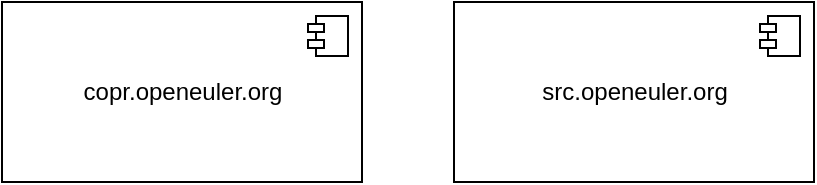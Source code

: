 <mxfile version="20.5.1" type="github">
  <diagram id="ZoR65h-42-SRrp7B7kM1" name="第 1 页">
    <mxGraphModel dx="782" dy="528" grid="1" gridSize="10" guides="1" tooltips="1" connect="1" arrows="1" fold="1" page="1" pageScale="1" pageWidth="827" pageHeight="1169" math="0" shadow="0">
      <root>
        <mxCell id="0" />
        <mxCell id="1" parent="0" />
        <mxCell id="LSZir2JrEcswwmEVPmyj-1" value="copr.openeuler.org" style="html=1;dropTarget=0;" vertex="1" parent="1">
          <mxGeometry x="234" y="140" width="180" height="90" as="geometry" />
        </mxCell>
        <mxCell id="LSZir2JrEcswwmEVPmyj-2" value="" style="shape=module;jettyWidth=8;jettyHeight=4;" vertex="1" parent="LSZir2JrEcswwmEVPmyj-1">
          <mxGeometry x="1" width="20" height="20" relative="1" as="geometry">
            <mxPoint x="-27" y="7" as="offset" />
          </mxGeometry>
        </mxCell>
        <mxCell id="LSZir2JrEcswwmEVPmyj-3" value="src.openeuler.org" style="html=1;dropTarget=0;" vertex="1" parent="1">
          <mxGeometry x="460" y="140" width="180" height="90" as="geometry" />
        </mxCell>
        <mxCell id="LSZir2JrEcswwmEVPmyj-4" value="" style="shape=module;jettyWidth=8;jettyHeight=4;" vertex="1" parent="LSZir2JrEcswwmEVPmyj-3">
          <mxGeometry x="1" width="20" height="20" relative="1" as="geometry">
            <mxPoint x="-27" y="7" as="offset" />
          </mxGeometry>
        </mxCell>
      </root>
    </mxGraphModel>
  </diagram>
</mxfile>
